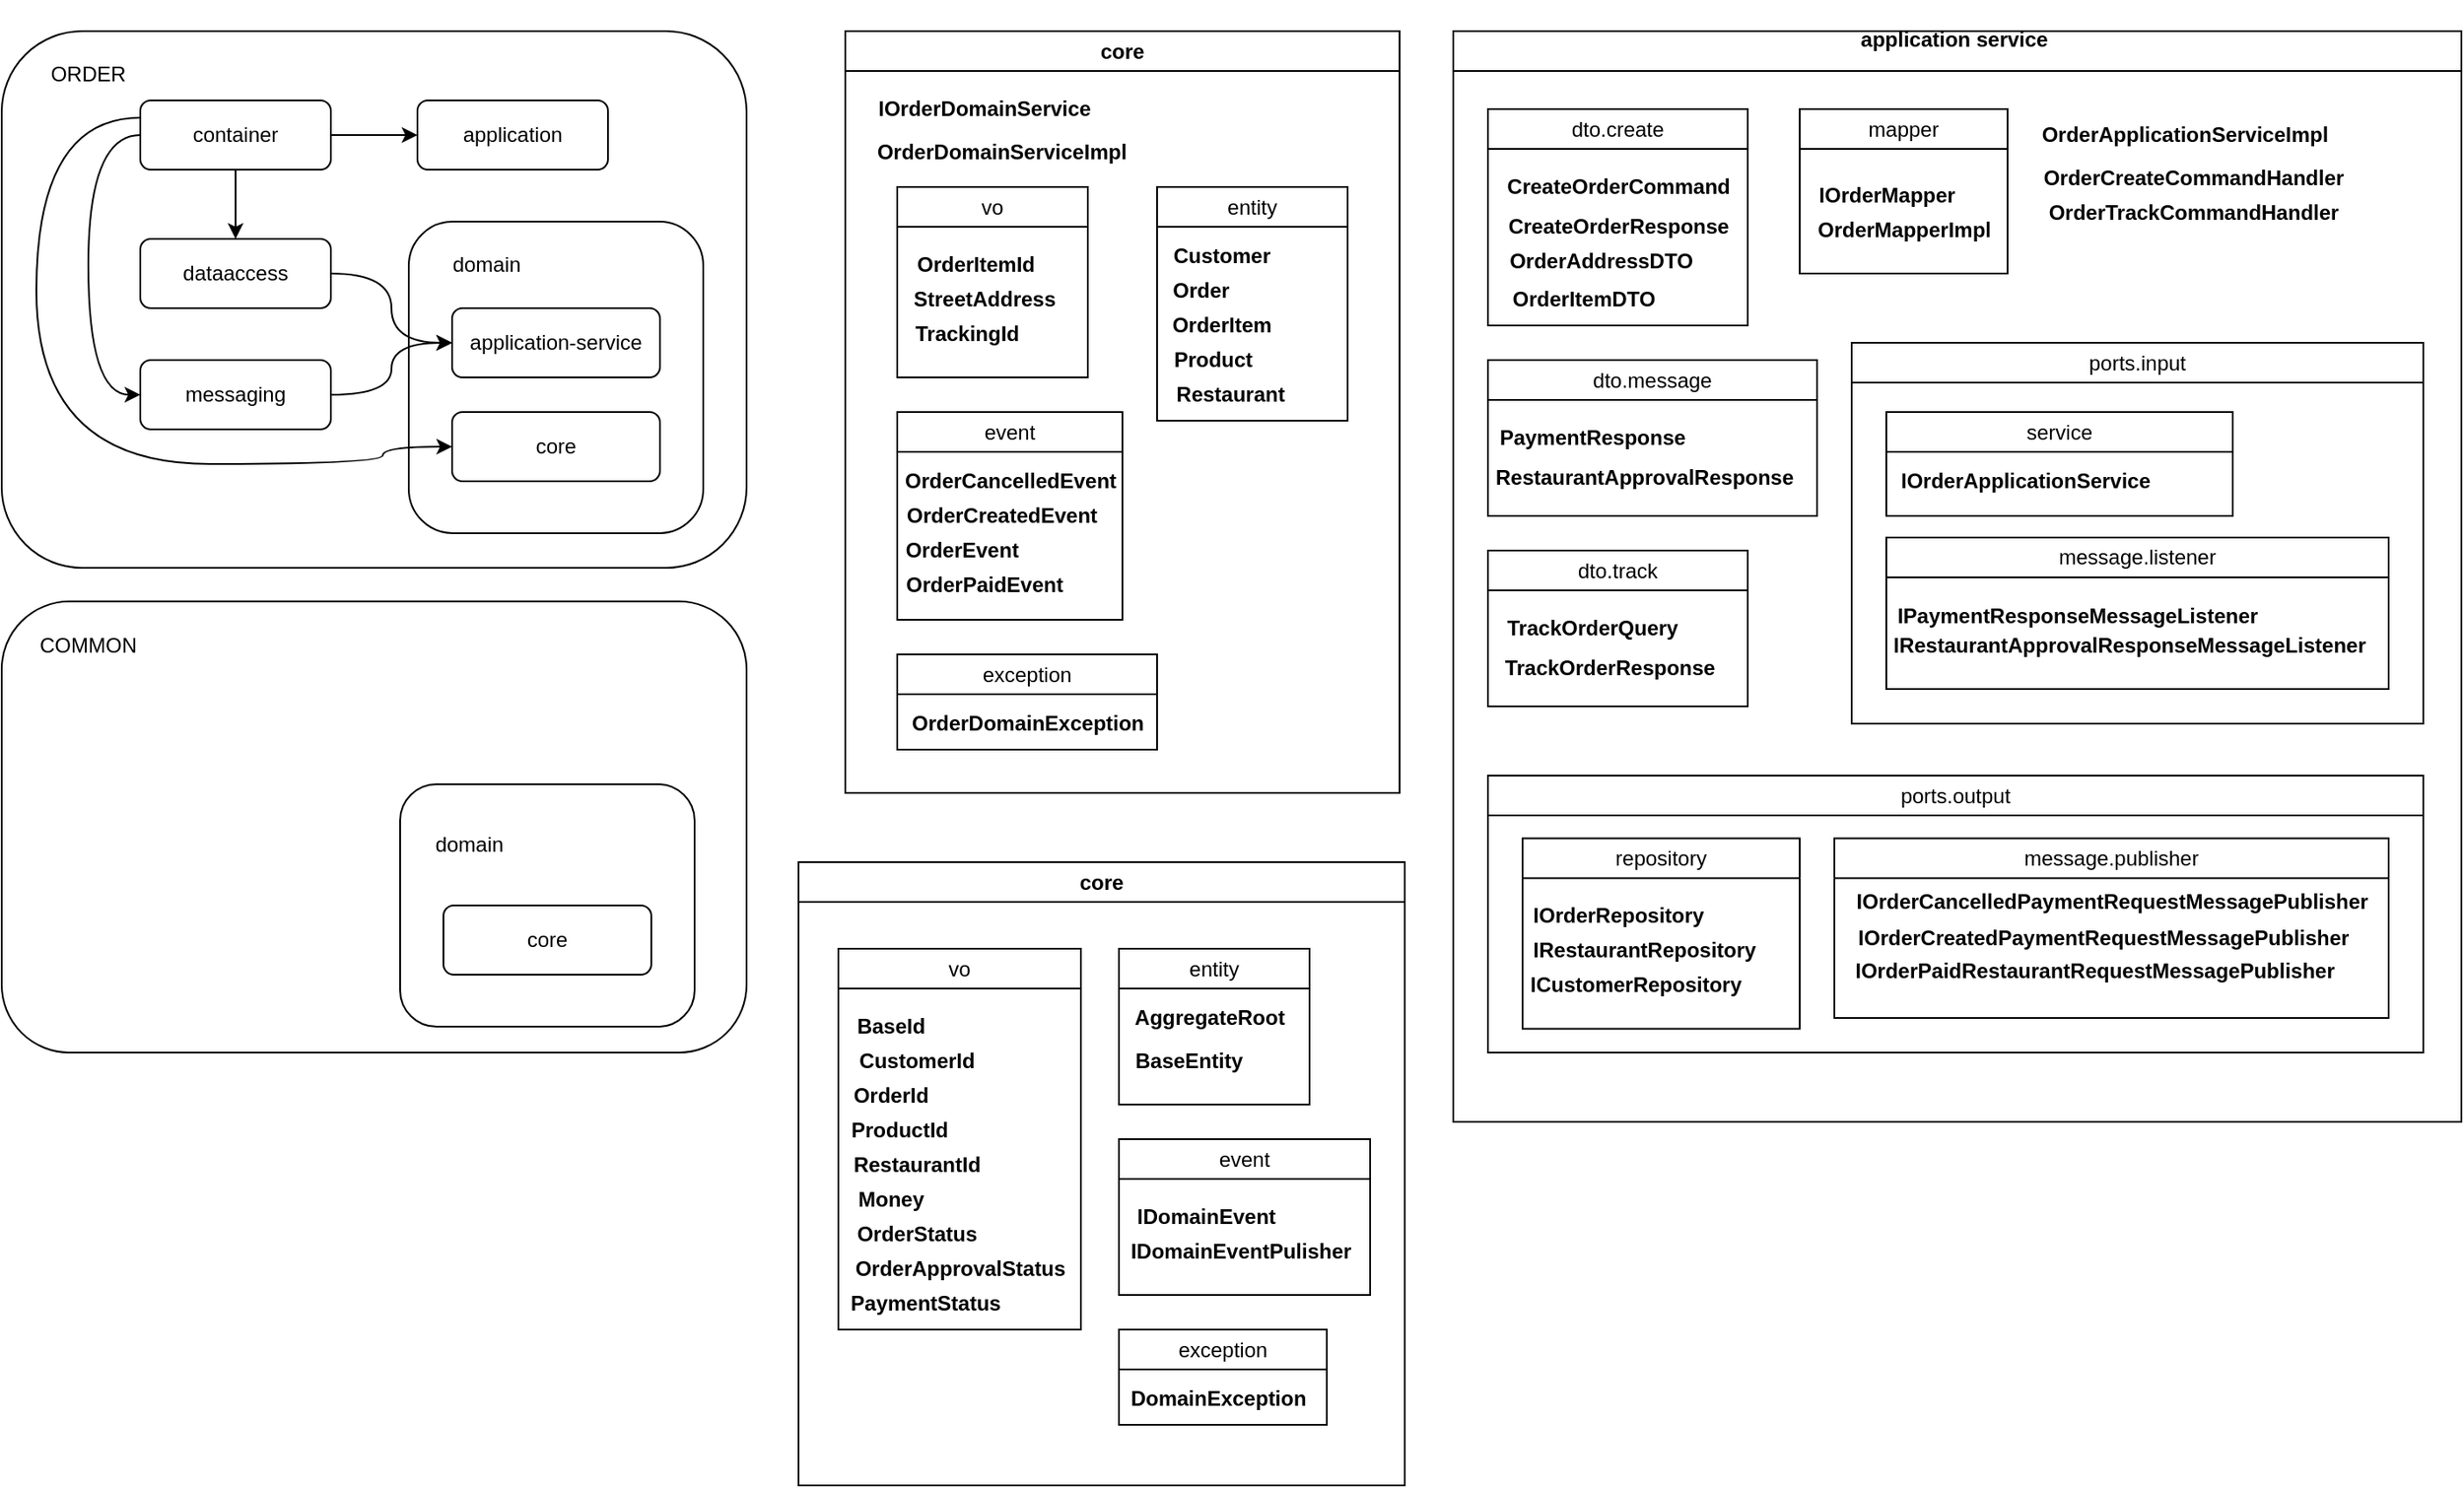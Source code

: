 <mxfile version="24.7.17" pages="2">
  <diagram name="Page-1" id="0AuIlFrA3qtSqBh9HYX_">
    <mxGraphModel dx="1191" dy="601" grid="1" gridSize="10" guides="1" tooltips="1" connect="1" arrows="1" fold="1" page="1" pageScale="1" pageWidth="2336" pageHeight="1654" math="0" shadow="0">
      <root>
        <mxCell id="0" />
        <mxCell id="1" parent="0" />
        <mxCell id="QpL09bA1ULidEtYgjBEw-20" value="&lt;br&gt;&lt;span style=&quot;background-color: initial;&quot;&gt;application service&amp;nbsp;&lt;/span&gt;&lt;br&gt;&lt;br&gt;&lt;div style=&quot;forced-color-adjust: none;&quot;&gt;&lt;br&gt;&lt;/div&gt;" style="swimlane;whiteSpace=wrap;html=1;align=center;startSize=23;" parent="1" vertex="1">
          <mxGeometry x="878" y="30" width="582" height="630" as="geometry">
            <mxRectangle x="880" y="30" width="140" height="30" as="alternateBounds" />
          </mxGeometry>
        </mxCell>
        <mxCell id="maBzQQCe5AGdPu_VzCv--66" value="&lt;span style=&quot;font-weight: normal;&quot;&gt;dto.create&lt;/span&gt;" style="swimlane;whiteSpace=wrap;html=1;align=center;" parent="QpL09bA1ULidEtYgjBEw-20" vertex="1">
          <mxGeometry x="20" y="45" width="150" height="125" as="geometry" />
        </mxCell>
        <mxCell id="maBzQQCe5AGdPu_VzCv--67" value="CreateOrderCommand" style="text;html=1;align=center;verticalAlign=middle;resizable=0;points=[];autosize=1;strokeColor=none;fillColor=none;fontStyle=1" parent="maBzQQCe5AGdPu_VzCv--66" vertex="1">
          <mxGeometry y="30" width="150" height="30" as="geometry" />
        </mxCell>
        <mxCell id="maBzQQCe5AGdPu_VzCv--68" value="OrderAddressDTO" style="text;html=1;align=center;verticalAlign=middle;resizable=0;points=[];autosize=1;strokeColor=none;fillColor=none;fontStyle=1" parent="maBzQQCe5AGdPu_VzCv--66" vertex="1">
          <mxGeometry x="5" y="73" width="120" height="30" as="geometry" />
        </mxCell>
        <mxCell id="maBzQQCe5AGdPu_VzCv--69" value="CreateOrderResponse" style="text;html=1;align=center;verticalAlign=middle;resizable=0;points=[];autosize=1;strokeColor=none;fillColor=none;fontStyle=1" parent="maBzQQCe5AGdPu_VzCv--66" vertex="1">
          <mxGeometry x="5" y="52.5" width="140" height="30" as="geometry" />
        </mxCell>
        <mxCell id="maBzQQCe5AGdPu_VzCv--70" value="OrderItemDTO" style="text;html=1;align=center;verticalAlign=middle;resizable=0;points=[];autosize=1;strokeColor=none;fillColor=none;fontStyle=1" parent="maBzQQCe5AGdPu_VzCv--66" vertex="1">
          <mxGeometry x="5" y="95" width="100" height="30" as="geometry" />
        </mxCell>
        <mxCell id="maBzQQCe5AGdPu_VzCv--73" value="&lt;span style=&quot;font-weight: normal;&quot;&gt;dto.message&lt;/span&gt;" style="swimlane;whiteSpace=wrap;html=1;align=center;" parent="QpL09bA1ULidEtYgjBEw-20" vertex="1">
          <mxGeometry x="20" y="190" width="190" height="90" as="geometry" />
        </mxCell>
        <mxCell id="maBzQQCe5AGdPu_VzCv--74" value="PaymentResponse" style="text;html=1;align=center;verticalAlign=middle;resizable=0;points=[];autosize=1;strokeColor=none;fillColor=none;fontStyle=1" parent="maBzQQCe5AGdPu_VzCv--73" vertex="1">
          <mxGeometry y="30" width="120" height="30" as="geometry" />
        </mxCell>
        <mxCell id="maBzQQCe5AGdPu_VzCv--76" value="RestaurantApprovalResponse" style="text;html=1;align=center;verticalAlign=middle;resizable=0;points=[];autosize=1;strokeColor=none;fillColor=none;fontStyle=1" parent="maBzQQCe5AGdPu_VzCv--73" vertex="1">
          <mxGeometry y="52.5" width="180" height="30" as="geometry" />
        </mxCell>
        <mxCell id="maBzQQCe5AGdPu_VzCv--78" value="&lt;span style=&quot;font-weight: normal;&quot;&gt;dto.track&lt;/span&gt;" style="swimlane;whiteSpace=wrap;html=1;align=center;" parent="QpL09bA1ULidEtYgjBEw-20" vertex="1">
          <mxGeometry x="20" y="300" width="150" height="90" as="geometry" />
        </mxCell>
        <mxCell id="maBzQQCe5AGdPu_VzCv--79" value="TrackOrderQuery" style="text;html=1;align=center;verticalAlign=middle;resizable=0;points=[];autosize=1;strokeColor=none;fillColor=none;fontStyle=1" parent="maBzQQCe5AGdPu_VzCv--78" vertex="1">
          <mxGeometry y="30" width="120" height="30" as="geometry" />
        </mxCell>
        <mxCell id="maBzQQCe5AGdPu_VzCv--80" value="TrackOrderResponse" style="text;html=1;align=center;verticalAlign=middle;resizable=0;points=[];autosize=1;strokeColor=none;fillColor=none;fontStyle=1" parent="maBzQQCe5AGdPu_VzCv--78" vertex="1">
          <mxGeometry y="52.5" width="140" height="30" as="geometry" />
        </mxCell>
        <mxCell id="I_ZUqWOaLY5xOGtwsC_I-1" value="&lt;span style=&quot;font-weight: normal;&quot;&gt;mapper&lt;/span&gt;" style="swimlane;whiteSpace=wrap;html=1;align=center;" parent="QpL09bA1ULidEtYgjBEw-20" vertex="1">
          <mxGeometry x="200" y="45" width="120" height="95" as="geometry" />
        </mxCell>
        <mxCell id="I_ZUqWOaLY5xOGtwsC_I-2" value="IOrderMapper" style="text;html=1;align=center;verticalAlign=middle;resizable=0;points=[];autosize=1;strokeColor=none;fillColor=none;fontStyle=1" parent="I_ZUqWOaLY5xOGtwsC_I-1" vertex="1">
          <mxGeometry y="35" width="100" height="30" as="geometry" />
        </mxCell>
        <mxCell id="I_ZUqWOaLY5xOGtwsC_I-4" value="OrderMapperImpl" style="text;html=1;align=center;verticalAlign=middle;resizable=0;points=[];autosize=1;strokeColor=none;fillColor=none;fontStyle=1" parent="I_ZUqWOaLY5xOGtwsC_I-1" vertex="1">
          <mxGeometry y="55" width="120" height="30" as="geometry" />
        </mxCell>
        <mxCell id="I_ZUqWOaLY5xOGtwsC_I-7" value="&lt;span style=&quot;font-weight: normal;&quot;&gt;ports.input&lt;/span&gt;" style="swimlane;whiteSpace=wrap;html=1;align=center;" parent="QpL09bA1ULidEtYgjBEw-20" vertex="1">
          <mxGeometry x="230" y="180" width="330" height="220" as="geometry" />
        </mxCell>
        <mxCell id="I_ZUqWOaLY5xOGtwsC_I-12" value="&lt;span style=&quot;font-weight: normal;&quot;&gt;service&lt;/span&gt;" style="swimlane;whiteSpace=wrap;html=1;align=center;" parent="I_ZUqWOaLY5xOGtwsC_I-7" vertex="1">
          <mxGeometry x="20" y="40" width="200" height="60" as="geometry" />
        </mxCell>
        <mxCell id="I_ZUqWOaLY5xOGtwsC_I-13" value="IOrderApplicationService" style="text;html=1;align=center;verticalAlign=middle;resizable=0;points=[];autosize=1;strokeColor=none;fillColor=none;fontStyle=1" parent="I_ZUqWOaLY5xOGtwsC_I-12" vertex="1">
          <mxGeometry y="25" width="160" height="30" as="geometry" />
        </mxCell>
        <mxCell id="I_ZUqWOaLY5xOGtwsC_I-14" value="&lt;span style=&quot;font-weight: normal;&quot;&gt;message.listener&lt;/span&gt;" style="swimlane;whiteSpace=wrap;html=1;align=center;" parent="I_ZUqWOaLY5xOGtwsC_I-7" vertex="1">
          <mxGeometry x="20" y="112.5" width="290" height="87.5" as="geometry" />
        </mxCell>
        <mxCell id="I_ZUqWOaLY5xOGtwsC_I-15" value="IPaymentResponseMessageListener" style="text;html=1;align=center;verticalAlign=middle;resizable=0;points=[];autosize=1;strokeColor=none;fillColor=none;fontStyle=1" parent="I_ZUqWOaLY5xOGtwsC_I-14" vertex="1">
          <mxGeometry y="30" width="220" height="30" as="geometry" />
        </mxCell>
        <mxCell id="I_ZUqWOaLY5xOGtwsC_I-16" value="IRestaurantApprovalResponse&lt;span style=&quot;background-color: initial;&quot;&gt;MessageListener&lt;/span&gt;" style="text;html=1;align=center;verticalAlign=middle;resizable=0;points=[];autosize=1;strokeColor=none;fillColor=none;fontStyle=1" parent="I_ZUqWOaLY5xOGtwsC_I-14" vertex="1">
          <mxGeometry y="47.5" width="280" height="30" as="geometry" />
        </mxCell>
        <mxCell id="I_ZUqWOaLY5xOGtwsC_I-10" value="&lt;span style=&quot;font-weight: normal;&quot;&gt;ports.output&lt;/span&gt;" style="swimlane;whiteSpace=wrap;html=1;align=center;" parent="QpL09bA1ULidEtYgjBEw-20" vertex="1">
          <mxGeometry x="20" y="430" width="540" height="160" as="geometry" />
        </mxCell>
        <mxCell id="I_ZUqWOaLY5xOGtwsC_I-17" value="&lt;span style=&quot;font-weight: normal;&quot;&gt;repository&lt;/span&gt;" style="swimlane;whiteSpace=wrap;html=1;align=center;" parent="I_ZUqWOaLY5xOGtwsC_I-10" vertex="1">
          <mxGeometry x="20" y="36.25" width="160" height="110" as="geometry" />
        </mxCell>
        <mxCell id="I_ZUqWOaLY5xOGtwsC_I-18" value="IOrderRepository" style="text;html=1;align=center;verticalAlign=middle;resizable=0;points=[];autosize=1;strokeColor=none;fillColor=none;fontStyle=1" parent="I_ZUqWOaLY5xOGtwsC_I-17" vertex="1">
          <mxGeometry y="30" width="110" height="30" as="geometry" />
        </mxCell>
        <mxCell id="I_ZUqWOaLY5xOGtwsC_I-19" value="IRestaurantRepository" style="text;html=1;align=center;verticalAlign=middle;resizable=0;points=[];autosize=1;strokeColor=none;fillColor=none;fontStyle=1" parent="I_ZUqWOaLY5xOGtwsC_I-17" vertex="1">
          <mxGeometry y="50" width="140" height="30" as="geometry" />
        </mxCell>
        <mxCell id="I_ZUqWOaLY5xOGtwsC_I-20" value="ICustomerRepository" style="text;html=1;align=center;verticalAlign=middle;resizable=0;points=[];autosize=1;strokeColor=none;fillColor=none;fontStyle=1" parent="I_ZUqWOaLY5xOGtwsC_I-17" vertex="1">
          <mxGeometry x="-5" y="70" width="140" height="30" as="geometry" />
        </mxCell>
        <mxCell id="I_ZUqWOaLY5xOGtwsC_I-21" value="&lt;span style=&quot;font-weight: normal;&quot;&gt;message.publisher&lt;/span&gt;" style="swimlane;whiteSpace=wrap;html=1;align=center;startSize=23;" parent="I_ZUqWOaLY5xOGtwsC_I-10" vertex="1">
          <mxGeometry x="200" y="36.25" width="320" height="103.75" as="geometry" />
        </mxCell>
        <mxCell id="I_ZUqWOaLY5xOGtwsC_I-29" value="IOrderCancelledPaymentRequestMessagePublisher&lt;div&gt;&lt;br&gt;&lt;/div&gt;" style="text;html=1;align=center;verticalAlign=middle;resizable=0;points=[];autosize=1;strokeColor=none;fillColor=none;fontStyle=1" parent="I_ZUqWOaLY5xOGtwsC_I-21" vertex="1">
          <mxGeometry x="10" y="23.75" width="300" height="40" as="geometry" />
        </mxCell>
        <mxCell id="I_ZUqWOaLY5xOGtwsC_I-30" value="IOrderCreatedPaymentRequestMessagePublisher&lt;div&gt;&lt;br&gt;&lt;/div&gt;" style="text;html=1;align=center;verticalAlign=middle;resizable=0;points=[];autosize=1;strokeColor=none;fillColor=none;fontStyle=1" parent="I_ZUqWOaLY5xOGtwsC_I-21" vertex="1">
          <mxGeometry x="10" y="45" width="290" height="40" as="geometry" />
        </mxCell>
        <mxCell id="I_ZUqWOaLY5xOGtwsC_I-31" value="IOrderPaidRestaurantRequestMessagePublisher&lt;div&gt;&lt;br&gt;&lt;/div&gt;" style="text;html=1;align=center;verticalAlign=middle;resizable=0;points=[];autosize=1;strokeColor=none;fillColor=none;fontStyle=1" parent="I_ZUqWOaLY5xOGtwsC_I-21" vertex="1">
          <mxGeometry x="10" y="63.75" width="280" height="40" as="geometry" />
        </mxCell>
        <mxCell id="Nf_6x-ra7Ccf5OyR-Yek-1" value="OrderApplicationServiceImpl" style="text;html=1;align=center;verticalAlign=middle;resizable=0;points=[];autosize=1;strokeColor=none;fillColor=none;fontStyle=1" parent="QpL09bA1ULidEtYgjBEw-20" vertex="1">
          <mxGeometry x="332" y="45" width="180" height="30" as="geometry" />
        </mxCell>
        <mxCell id="tegXyUP9QK9g66G8DaLA-1" value="OrderCreateCommandHandler" style="text;html=1;align=center;verticalAlign=middle;resizable=0;points=[];autosize=1;strokeColor=none;fillColor=none;fontStyle=1" vertex="1" parent="QpL09bA1ULidEtYgjBEw-20">
          <mxGeometry x="332" y="70" width="190" height="30" as="geometry" />
        </mxCell>
        <mxCell id="tegXyUP9QK9g66G8DaLA-2" value="OrderTrackCommandHandler" style="text;html=1;align=center;verticalAlign=middle;resizable=0;points=[];autosize=1;strokeColor=none;fillColor=none;fontStyle=1" vertex="1" parent="QpL09bA1ULidEtYgjBEw-20">
          <mxGeometry x="337" y="90" width="180" height="30" as="geometry" />
        </mxCell>
        <mxCell id="QpL09bA1ULidEtYgjBEw-41" value="" style="rounded=1;whiteSpace=wrap;html=1;" parent="1" vertex="1">
          <mxGeometry x="40" y="30" width="430" height="310" as="geometry" />
        </mxCell>
        <mxCell id="QpL09bA1ULidEtYgjBEw-12" style="edgeStyle=orthogonalEdgeStyle;rounded=0;orthogonalLoop=1;jettySize=auto;html=1;exitX=1;exitY=0.5;exitDx=0;exitDy=0;" parent="1" source="QpL09bA1ULidEtYgjBEw-1" target="QpL09bA1ULidEtYgjBEw-3" edge="1">
          <mxGeometry relative="1" as="geometry" />
        </mxCell>
        <mxCell id="QpL09bA1ULidEtYgjBEw-13" value="" style="edgeStyle=orthogonalEdgeStyle;rounded=0;orthogonalLoop=1;jettySize=auto;html=1;" parent="1" source="QpL09bA1ULidEtYgjBEw-1" target="QpL09bA1ULidEtYgjBEw-4" edge="1">
          <mxGeometry relative="1" as="geometry" />
        </mxCell>
        <mxCell id="QpL09bA1ULidEtYgjBEw-14" style="edgeStyle=orthogonalEdgeStyle;rounded=0;orthogonalLoop=1;jettySize=auto;html=1;exitX=0;exitY=0.5;exitDx=0;exitDy=0;curved=1;entryX=0;entryY=0.5;entryDx=0;entryDy=0;" parent="1" source="QpL09bA1ULidEtYgjBEw-1" target="QpL09bA1ULidEtYgjBEw-5" edge="1">
          <mxGeometry relative="1" as="geometry">
            <Array as="points">
              <mxPoint x="90" y="90" />
              <mxPoint x="90" y="240" />
            </Array>
          </mxGeometry>
        </mxCell>
        <mxCell id="QpL09bA1ULidEtYgjBEw-1" value="container" style="rounded=1;whiteSpace=wrap;html=1;" parent="1" vertex="1">
          <mxGeometry x="120" y="70" width="110" height="40" as="geometry" />
        </mxCell>
        <mxCell id="QpL09bA1ULidEtYgjBEw-3" value="application" style="rounded=1;whiteSpace=wrap;html=1;" parent="1" vertex="1">
          <mxGeometry x="280" y="70" width="110" height="40" as="geometry" />
        </mxCell>
        <mxCell id="QpL09bA1ULidEtYgjBEw-4" value="dataaccess" style="rounded=1;whiteSpace=wrap;html=1;" parent="1" vertex="1">
          <mxGeometry x="120" y="150" width="110" height="40" as="geometry" />
        </mxCell>
        <mxCell id="QpL09bA1ULidEtYgjBEw-5" value="messaging" style="rounded=1;whiteSpace=wrap;html=1;" parent="1" vertex="1">
          <mxGeometry x="120" y="220" width="110" height="40" as="geometry" />
        </mxCell>
        <mxCell id="QpL09bA1ULidEtYgjBEw-43" value="ORDER" style="text;html=1;align=center;verticalAlign=middle;whiteSpace=wrap;rounded=0;" parent="1" vertex="1">
          <mxGeometry x="60" y="40" width="60" height="30" as="geometry" />
        </mxCell>
        <mxCell id="QpL09bA1ULidEtYgjBEw-44" value="" style="rounded=1;whiteSpace=wrap;html=1;" parent="1" vertex="1">
          <mxGeometry x="40" y="359.41" width="430" height="260.59" as="geometry" />
        </mxCell>
        <mxCell id="QpL09bA1ULidEtYgjBEw-45" value="COMMON" style="text;html=1;align=center;verticalAlign=middle;whiteSpace=wrap;rounded=0;" parent="1" vertex="1">
          <mxGeometry x="60" y="370" width="60" height="30" as="geometry" />
        </mxCell>
        <mxCell id="maBzQQCe5AGdPu_VzCv--32" value="" style="rounded=1;whiteSpace=wrap;html=1;" parent="1" vertex="1">
          <mxGeometry x="275" y="140" width="170" height="180" as="geometry" />
        </mxCell>
        <mxCell id="QpL09bA1ULidEtYgjBEw-24" value="core" style="swimlane;whiteSpace=wrap;html=1;" parent="1" vertex="1">
          <mxGeometry x="527" y="30" width="320" height="440" as="geometry" />
        </mxCell>
        <mxCell id="maBzQQCe5AGdPu_VzCv--7" value="&lt;span style=&quot;font-weight: normal;&quot;&gt;vo&lt;/span&gt;" style="swimlane;whiteSpace=wrap;html=1;align=center;" parent="QpL09bA1ULidEtYgjBEw-24" vertex="1">
          <mxGeometry x="30" y="90" width="110" height="110" as="geometry" />
        </mxCell>
        <mxCell id="maBzQQCe5AGdPu_VzCv--8" value="OrderItemId" style="text;html=1;align=center;verticalAlign=middle;resizable=0;points=[];autosize=1;strokeColor=none;fillColor=none;fontStyle=1" parent="maBzQQCe5AGdPu_VzCv--7" vertex="1">
          <mxGeometry y="30" width="90" height="30" as="geometry" />
        </mxCell>
        <mxCell id="maBzQQCe5AGdPu_VzCv--10" value="TrackingId" style="text;html=1;align=center;verticalAlign=middle;resizable=0;points=[];autosize=1;strokeColor=none;fillColor=none;fontStyle=1" parent="maBzQQCe5AGdPu_VzCv--7" vertex="1">
          <mxGeometry y="70" width="80" height="30" as="geometry" />
        </mxCell>
        <mxCell id="maBzQQCe5AGdPu_VzCv--11" value="StreetAddress" style="text;html=1;align=center;verticalAlign=middle;resizable=0;points=[];autosize=1;strokeColor=none;fillColor=none;fontStyle=1" parent="maBzQQCe5AGdPu_VzCv--7" vertex="1">
          <mxGeometry y="50" width="100" height="30" as="geometry" />
        </mxCell>
        <mxCell id="maBzQQCe5AGdPu_VzCv--14" value="&lt;span style=&quot;font-weight: normal;&quot;&gt;event&lt;/span&gt;" style="swimlane;whiteSpace=wrap;html=1;align=center;" parent="QpL09bA1ULidEtYgjBEw-24" vertex="1">
          <mxGeometry x="30" y="220" width="130" height="120" as="geometry" />
        </mxCell>
        <mxCell id="maBzQQCe5AGdPu_VzCv--15" value="OrderCancelledEvent" style="text;html=1;align=center;verticalAlign=middle;resizable=0;points=[];autosize=1;strokeColor=none;fillColor=none;fontStyle=1" parent="maBzQQCe5AGdPu_VzCv--14" vertex="1">
          <mxGeometry x="-5" y="25" width="140" height="30" as="geometry" />
        </mxCell>
        <mxCell id="maBzQQCe5AGdPu_VzCv--16" value="OrderEvent" style="text;html=1;align=center;verticalAlign=middle;resizable=0;points=[];autosize=1;strokeColor=none;fillColor=none;fontStyle=1" parent="maBzQQCe5AGdPu_VzCv--14" vertex="1">
          <mxGeometry x="-3" y="65" width="80" height="30" as="geometry" />
        </mxCell>
        <mxCell id="maBzQQCe5AGdPu_VzCv--17" value="OrderCreatedEvent" style="text;html=1;align=center;verticalAlign=middle;resizable=0;points=[];autosize=1;strokeColor=none;fillColor=none;fontStyle=1" parent="maBzQQCe5AGdPu_VzCv--14" vertex="1">
          <mxGeometry x="-5" y="45" width="130" height="30" as="geometry" />
        </mxCell>
        <mxCell id="maBzQQCe5AGdPu_VzCv--18" value="OrderPaidEvent" style="text;html=1;align=center;verticalAlign=middle;resizable=0;points=[];autosize=1;strokeColor=none;fillColor=none;fontStyle=1" parent="maBzQQCe5AGdPu_VzCv--14" vertex="1">
          <mxGeometry x="-5" y="85" width="110" height="30" as="geometry" />
        </mxCell>
        <mxCell id="maBzQQCe5AGdPu_VzCv--26" value="&lt;span style=&quot;font-weight: normal;&quot;&gt;exception&lt;/span&gt;" style="swimlane;whiteSpace=wrap;html=1;align=center;" parent="QpL09bA1ULidEtYgjBEw-24" vertex="1">
          <mxGeometry x="30" y="360" width="150" height="55" as="geometry" />
        </mxCell>
        <mxCell id="maBzQQCe5AGdPu_VzCv--27" value="OrderDomainException" style="text;html=1;align=center;verticalAlign=middle;resizable=0;points=[];autosize=1;strokeColor=none;fillColor=none;fontStyle=1" parent="maBzQQCe5AGdPu_VzCv--26" vertex="1">
          <mxGeometry y="25" width="150" height="30" as="geometry" />
        </mxCell>
        <mxCell id="maBzQQCe5AGdPu_VzCv--20" value="&lt;span style=&quot;font-weight: normal;&quot;&gt;entity&lt;/span&gt;" style="swimlane;whiteSpace=wrap;html=1;align=center;" parent="QpL09bA1ULidEtYgjBEw-24" vertex="1">
          <mxGeometry x="180" y="90" width="110" height="135" as="geometry" />
        </mxCell>
        <mxCell id="maBzQQCe5AGdPu_VzCv--21" value="Customer" style="text;html=1;align=center;verticalAlign=middle;resizable=0;points=[];autosize=1;strokeColor=none;fillColor=none;fontStyle=1" parent="maBzQQCe5AGdPu_VzCv--20" vertex="1">
          <mxGeometry x="-3" y="25" width="80" height="30" as="geometry" />
        </mxCell>
        <mxCell id="maBzQQCe5AGdPu_VzCv--22" value="OrderItem" style="text;html=1;align=center;verticalAlign=middle;resizable=0;points=[];autosize=1;strokeColor=none;fillColor=none;fontStyle=1" parent="maBzQQCe5AGdPu_VzCv--20" vertex="1">
          <mxGeometry x="-3" y="65" width="80" height="30" as="geometry" />
        </mxCell>
        <mxCell id="maBzQQCe5AGdPu_VzCv--23" value="Order" style="text;html=1;align=center;verticalAlign=middle;resizable=0;points=[];autosize=1;strokeColor=none;fillColor=none;fontStyle=1" parent="maBzQQCe5AGdPu_VzCv--20" vertex="1">
          <mxGeometry y="45" width="50" height="30" as="geometry" />
        </mxCell>
        <mxCell id="maBzQQCe5AGdPu_VzCv--24" value="Product" style="text;html=1;align=center;verticalAlign=middle;resizable=0;points=[];autosize=1;strokeColor=none;fillColor=none;fontStyle=1" parent="maBzQQCe5AGdPu_VzCv--20" vertex="1">
          <mxGeometry x="2" y="85" width="60" height="30" as="geometry" />
        </mxCell>
        <mxCell id="maBzQQCe5AGdPu_VzCv--25" value="Restaurant" style="text;html=1;align=center;verticalAlign=middle;resizable=0;points=[];autosize=1;strokeColor=none;fillColor=none;fontStyle=1" parent="maBzQQCe5AGdPu_VzCv--20" vertex="1">
          <mxGeometry x="2" y="105" width="80" height="30" as="geometry" />
        </mxCell>
        <mxCell id="maBzQQCe5AGdPu_VzCv--30" value="IOrderDomainService" style="text;html=1;align=center;verticalAlign=middle;resizable=0;points=[];autosize=1;strokeColor=none;fillColor=none;fontStyle=1" parent="QpL09bA1ULidEtYgjBEw-24" vertex="1">
          <mxGeometry x="10" y="30" width="140" height="30" as="geometry" />
        </mxCell>
        <mxCell id="maBzQQCe5AGdPu_VzCv--31" value="OrderDomainServiceImpl" style="text;html=1;align=center;verticalAlign=middle;resizable=0;points=[];autosize=1;strokeColor=none;fillColor=none;fontStyle=1" parent="QpL09bA1ULidEtYgjBEw-24" vertex="1">
          <mxGeometry x="10" y="55" width="160" height="30" as="geometry" />
        </mxCell>
        <mxCell id="QpL09bA1ULidEtYgjBEw-7" value="core" style="rounded=1;whiteSpace=wrap;html=1;" parent="1" vertex="1">
          <mxGeometry x="300" y="250" width="120" height="40" as="geometry" />
        </mxCell>
        <mxCell id="QpL09bA1ULidEtYgjBEw-8" value="application-service" style="rounded=1;whiteSpace=wrap;html=1;" parent="1" vertex="1">
          <mxGeometry x="300" y="190" width="120" height="40" as="geometry" />
        </mxCell>
        <mxCell id="maBzQQCe5AGdPu_VzCv--34" value="domain" style="text;html=1;align=center;verticalAlign=middle;whiteSpace=wrap;rounded=0;" parent="1" vertex="1">
          <mxGeometry x="290" y="150" width="60" height="30" as="geometry" />
        </mxCell>
        <mxCell id="QpL09bA1ULidEtYgjBEw-18" style="edgeStyle=orthogonalEdgeStyle;rounded=0;orthogonalLoop=1;jettySize=auto;html=1;exitX=0;exitY=0.5;exitDx=0;exitDy=0;curved=1;" parent="1" edge="1">
          <mxGeometry relative="1" as="geometry">
            <mxPoint x="120" y="80" as="sourcePoint" />
            <mxPoint x="300" y="270" as="targetPoint" />
            <Array as="points">
              <mxPoint x="60" y="80" />
              <mxPoint x="60" y="280" />
              <mxPoint x="260" y="280" />
              <mxPoint x="260" y="270" />
            </Array>
          </mxGeometry>
        </mxCell>
        <mxCell id="QpL09bA1ULidEtYgjBEw-17" style="edgeStyle=orthogonalEdgeStyle;rounded=0;orthogonalLoop=1;jettySize=auto;html=1;exitX=1;exitY=0.5;exitDx=0;exitDy=0;curved=1;entryX=0;entryY=0.5;entryDx=0;entryDy=0;" parent="1" source="QpL09bA1ULidEtYgjBEw-5" target="QpL09bA1ULidEtYgjBEw-8" edge="1">
          <mxGeometry relative="1" as="geometry" />
        </mxCell>
        <mxCell id="QpL09bA1ULidEtYgjBEw-16" style="edgeStyle=orthogonalEdgeStyle;rounded=0;orthogonalLoop=1;jettySize=auto;html=1;exitX=1;exitY=0.5;exitDx=0;exitDy=0;entryX=0;entryY=0.5;entryDx=0;entryDy=0;curved=1;" parent="1" source="QpL09bA1ULidEtYgjBEw-4" target="QpL09bA1ULidEtYgjBEw-8" edge="1">
          <mxGeometry relative="1" as="geometry" />
        </mxCell>
        <mxCell id="maBzQQCe5AGdPu_VzCv--39" value="" style="group" parent="1" vertex="1" connectable="0">
          <mxGeometry x="270" y="465" width="170" height="140" as="geometry" />
        </mxCell>
        <mxCell id="maBzQQCe5AGdPu_VzCv--36" value="" style="rounded=1;whiteSpace=wrap;html=1;" parent="maBzQQCe5AGdPu_VzCv--39" vertex="1">
          <mxGeometry width="170" height="140" as="geometry" />
        </mxCell>
        <mxCell id="maBzQQCe5AGdPu_VzCv--37" value="domain" style="text;html=1;align=center;verticalAlign=middle;whiteSpace=wrap;rounded=0;" parent="maBzQQCe5AGdPu_VzCv--39" vertex="1">
          <mxGeometry x="10" y="20" width="60" height="30" as="geometry" />
        </mxCell>
        <mxCell id="maBzQQCe5AGdPu_VzCv--38" value="core" style="rounded=1;whiteSpace=wrap;html=1;" parent="maBzQQCe5AGdPu_VzCv--39" vertex="1">
          <mxGeometry x="25" y="70" width="120" height="40" as="geometry" />
        </mxCell>
        <mxCell id="maBzQQCe5AGdPu_VzCv--40" value="core" style="swimlane;whiteSpace=wrap;html=1;" parent="1" vertex="1">
          <mxGeometry x="500" y="510" width="350" height="360" as="geometry" />
        </mxCell>
        <mxCell id="maBzQQCe5AGdPu_VzCv--41" value="&lt;span style=&quot;font-weight: normal;&quot;&gt;vo&lt;/span&gt;" style="swimlane;whiteSpace=wrap;html=1;align=center;" parent="maBzQQCe5AGdPu_VzCv--40" vertex="1">
          <mxGeometry x="23" y="50" width="140" height="220" as="geometry" />
        </mxCell>
        <mxCell id="maBzQQCe5AGdPu_VzCv--42" value="BaseId" style="text;html=1;align=center;verticalAlign=middle;resizable=0;points=[];autosize=1;strokeColor=none;fillColor=none;fontStyle=1" parent="maBzQQCe5AGdPu_VzCv--41" vertex="1">
          <mxGeometry y="30" width="60" height="30" as="geometry" />
        </mxCell>
        <mxCell id="maBzQQCe5AGdPu_VzCv--43" value="Money" style="text;html=1;align=center;verticalAlign=middle;resizable=0;points=[];autosize=1;strokeColor=none;fillColor=none;fontStyle=1" parent="maBzQQCe5AGdPu_VzCv--41" vertex="1">
          <mxGeometry y="130" width="60" height="30" as="geometry" />
        </mxCell>
        <mxCell id="maBzQQCe5AGdPu_VzCv--44" value="CustomerId" style="text;html=1;align=center;verticalAlign=middle;resizable=0;points=[];autosize=1;strokeColor=none;fillColor=none;fontStyle=1" parent="maBzQQCe5AGdPu_VzCv--41" vertex="1">
          <mxGeometry y="50" width="90" height="30" as="geometry" />
        </mxCell>
        <mxCell id="maBzQQCe5AGdPu_VzCv--60" value="OrderApprovalStatus" style="text;html=1;align=center;verticalAlign=middle;resizable=0;points=[];autosize=1;strokeColor=none;fillColor=none;fontStyle=1" parent="maBzQQCe5AGdPu_VzCv--41" vertex="1">
          <mxGeometry y="170" width="140" height="30" as="geometry" />
        </mxCell>
        <mxCell id="maBzQQCe5AGdPu_VzCv--61" value="OrderId" style="text;html=1;align=center;verticalAlign=middle;resizable=0;points=[];autosize=1;strokeColor=none;fillColor=none;fontStyle=1" parent="maBzQQCe5AGdPu_VzCv--41" vertex="1">
          <mxGeometry y="70" width="60" height="30" as="geometry" />
        </mxCell>
        <mxCell id="maBzQQCe5AGdPu_VzCv--62" value="OrderStatus" style="text;html=1;align=center;verticalAlign=middle;resizable=0;points=[];autosize=1;strokeColor=none;fillColor=none;fontStyle=1" parent="maBzQQCe5AGdPu_VzCv--41" vertex="1">
          <mxGeometry y="150" width="90" height="30" as="geometry" />
        </mxCell>
        <mxCell id="maBzQQCe5AGdPu_VzCv--63" value="PaymentStatus" style="text;html=1;align=center;verticalAlign=middle;resizable=0;points=[];autosize=1;strokeColor=none;fillColor=none;fontStyle=1" parent="maBzQQCe5AGdPu_VzCv--41" vertex="1">
          <mxGeometry y="190" width="100" height="30" as="geometry" />
        </mxCell>
        <mxCell id="maBzQQCe5AGdPu_VzCv--64" value="ProductId" style="text;html=1;align=center;verticalAlign=middle;resizable=0;points=[];autosize=1;strokeColor=none;fillColor=none;fontStyle=1" parent="maBzQQCe5AGdPu_VzCv--41" vertex="1">
          <mxGeometry y="90" width="70" height="30" as="geometry" />
        </mxCell>
        <mxCell id="maBzQQCe5AGdPu_VzCv--65" value="RestaurantId" style="text;html=1;align=center;verticalAlign=middle;resizable=0;points=[];autosize=1;strokeColor=none;fillColor=none;fontStyle=1" parent="maBzQQCe5AGdPu_VzCv--41" vertex="1">
          <mxGeometry y="110" width="90" height="30" as="geometry" />
        </mxCell>
        <mxCell id="maBzQQCe5AGdPu_VzCv--45" value="&lt;span style=&quot;font-weight: normal;&quot;&gt;event&lt;/span&gt;" style="swimlane;whiteSpace=wrap;html=1;align=center;" parent="maBzQQCe5AGdPu_VzCv--40" vertex="1">
          <mxGeometry x="185" y="160" width="145" height="90" as="geometry" />
        </mxCell>
        <mxCell id="maBzQQCe5AGdPu_VzCv--47" value="IDomainEvent" style="text;html=1;align=center;verticalAlign=middle;resizable=0;points=[];autosize=1;strokeColor=none;fillColor=none;fontStyle=1" parent="maBzQQCe5AGdPu_VzCv--45" vertex="1">
          <mxGeometry y="30" width="100" height="30" as="geometry" />
        </mxCell>
        <mxCell id="I_ZUqWOaLY5xOGtwsC_I-27" value="IDomainEventPulisher" style="text;html=1;align=center;verticalAlign=middle;resizable=0;points=[];autosize=1;strokeColor=none;fillColor=none;fontStyle=1" parent="maBzQQCe5AGdPu_VzCv--45" vertex="1">
          <mxGeometry y="50" width="140" height="30" as="geometry" />
        </mxCell>
        <mxCell id="maBzQQCe5AGdPu_VzCv--50" value="&lt;span style=&quot;font-weight: normal;&quot;&gt;exception&lt;/span&gt;" style="swimlane;whiteSpace=wrap;html=1;align=center;" parent="maBzQQCe5AGdPu_VzCv--40" vertex="1">
          <mxGeometry x="185" y="270" width="120" height="55" as="geometry" />
        </mxCell>
        <mxCell id="maBzQQCe5AGdPu_VzCv--51" value="DomainException" style="text;html=1;align=center;verticalAlign=middle;resizable=0;points=[];autosize=1;strokeColor=none;fillColor=none;fontStyle=1" parent="maBzQQCe5AGdPu_VzCv--50" vertex="1">
          <mxGeometry x="-3" y="25" width="120" height="30" as="geometry" />
        </mxCell>
        <mxCell id="maBzQQCe5AGdPu_VzCv--52" value="&lt;span style=&quot;font-weight: normal;&quot;&gt;entity&lt;/span&gt;" style="swimlane;whiteSpace=wrap;html=1;align=center;" parent="maBzQQCe5AGdPu_VzCv--40" vertex="1">
          <mxGeometry x="185" y="50" width="110" height="90" as="geometry" />
        </mxCell>
        <mxCell id="maBzQQCe5AGdPu_VzCv--53" value="AggregateRoot" style="text;html=1;align=center;verticalAlign=middle;resizable=0;points=[];autosize=1;strokeColor=none;fillColor=none;fontStyle=1" parent="maBzQQCe5AGdPu_VzCv--52" vertex="1">
          <mxGeometry x="2" y="25" width="100" height="30" as="geometry" />
        </mxCell>
        <mxCell id="maBzQQCe5AGdPu_VzCv--55" value="BaseEntity" style="text;html=1;align=center;verticalAlign=middle;resizable=0;points=[];autosize=1;strokeColor=none;fillColor=none;fontStyle=1" parent="maBzQQCe5AGdPu_VzCv--52" vertex="1">
          <mxGeometry y="50" width="80" height="30" as="geometry" />
        </mxCell>
      </root>
    </mxGraphModel>
  </diagram>
  <diagram id="VYA7G8wR--sHxcfRwWpM" name="Page-2">
    <mxGraphModel dx="1155" dy="601" grid="1" gridSize="10" guides="1" tooltips="1" connect="1" arrows="1" fold="1" page="1" pageScale="1" pageWidth="2336" pageHeight="1654" math="0" shadow="0">
      <root>
        <mxCell id="0" />
        <mxCell id="1" parent="0" />
        <mxCell id="zv_psjfw5HvMxlPXyEwt-1" value="OrderApplicationServiceImpl" style="swimlane;fontStyle=1;align=center;verticalAlign=top;childLayout=stackLayout;horizontal=1;startSize=26;horizontalStack=0;resizeParent=1;resizeParentMax=0;resizeLast=0;collapsible=1;marginBottom=0;whiteSpace=wrap;html=1;" parent="1" vertex="1">
          <mxGeometry x="530" y="270" width="190" height="152" as="geometry">
            <mxRectangle x="530" y="270" width="190" height="30" as="alternateBounds" />
          </mxGeometry>
        </mxCell>
        <mxCell id="zv_psjfw5HvMxlPXyEwt-2" value="orderCreateCmdHandler" style="text;strokeColor=none;fillColor=none;align=left;verticalAlign=top;spacingLeft=4;spacingRight=4;overflow=hidden;rotatable=0;points=[[0,0.5],[1,0.5]];portConstraint=eastwest;whiteSpace=wrap;html=1;" parent="zv_psjfw5HvMxlPXyEwt-1" vertex="1">
          <mxGeometry y="26" width="190" height="26" as="geometry" />
        </mxCell>
        <mxCell id="2illfG6_MqUzBRDFNG5E-4" value="orderTrackCmdHandler" style="text;strokeColor=none;fillColor=none;align=left;verticalAlign=top;spacingLeft=4;spacingRight=4;overflow=hidden;rotatable=0;points=[[0,0.5],[1,0.5]];portConstraint=eastwest;whiteSpace=wrap;html=1;" parent="zv_psjfw5HvMxlPXyEwt-1" vertex="1">
          <mxGeometry y="52" width="190" height="28" as="geometry" />
        </mxCell>
        <mxCell id="zv_psjfw5HvMxlPXyEwt-3" value="" style="line;strokeWidth=1;fillColor=none;align=left;verticalAlign=middle;spacingTop=-1;spacingLeft=3;spacingRight=3;rotatable=0;labelPosition=right;points=[];portConstraint=eastwest;strokeColor=inherit;" parent="zv_psjfw5HvMxlPXyEwt-1" vertex="1">
          <mxGeometry y="80" width="190" height="20" as="geometry" />
        </mxCell>
        <mxCell id="zv_psjfw5HvMxlPXyEwt-4" value="- createOrder()&lt;div&gt;&lt;br&gt;&lt;div&gt;- trackOrder()&lt;br&gt;&lt;/div&gt;&lt;/div&gt;" style="text;strokeColor=none;fillColor=none;align=left;verticalAlign=top;spacingLeft=4;spacingRight=4;overflow=hidden;rotatable=0;points=[[0,0.5],[1,0.5]];portConstraint=eastwest;whiteSpace=wrap;html=1;" parent="zv_psjfw5HvMxlPXyEwt-1" vertex="1">
          <mxGeometry y="100" width="190" height="52" as="geometry" />
        </mxCell>
        <mxCell id="zv_psjfw5HvMxlPXyEwt-5" value="«interface»&lt;br&gt;&lt;b&gt;OrderApplicationService&lt;/b&gt;" style="html=1;whiteSpace=wrap;" parent="1" vertex="1">
          <mxGeometry x="550" y="130" width="150" height="50" as="geometry" />
        </mxCell>
        <mxCell id="zv_psjfw5HvMxlPXyEwt-11" value="" style="endArrow=block;dashed=1;endFill=0;endSize=12;html=1;rounded=0;entryX=0.5;entryY=1;entryDx=0;entryDy=0;exitX=0.5;exitY=0;exitDx=0;exitDy=0;" parent="1" source="zv_psjfw5HvMxlPXyEwt-1" target="zv_psjfw5HvMxlPXyEwt-5" edge="1">
          <mxGeometry width="160" relative="1" as="geometry">
            <mxPoint x="630" y="270" as="sourcePoint" />
            <mxPoint x="790" y="270" as="targetPoint" />
          </mxGeometry>
        </mxCell>
        <mxCell id="zv_psjfw5HvMxlPXyEwt-13" value="@Service" style="text;align=left;fontStyle=1;verticalAlign=middle;spacingLeft=3;spacingRight=3;strokeColor=none;rotatable=0;points=[[0,0.5],[1,0.5]];portConstraint=eastwest;html=1;" parent="1" vertex="1">
          <mxGeometry x="530" y="248" width="80" height="26" as="geometry" />
        </mxCell>
        <mxCell id="XALVJt0aTjoEz_e_JHV3-1" value="" style="group" parent="1" vertex="1" connectable="0">
          <mxGeometry x="40" y="220" width="415" height="600" as="geometry" />
        </mxCell>
        <mxCell id="GXyXKrfYviymnX1el6Bf-3" value="" style="group" vertex="1" connectable="0" parent="XALVJt0aTjoEz_e_JHV3-1">
          <mxGeometry width="350" height="234" as="geometry" />
        </mxCell>
        <mxCell id="zv_psjfw5HvMxlPXyEwt-7" value="OrderCreateCommandHandler" style="swimlane;fontStyle=1;align=center;verticalAlign=top;childLayout=stackLayout;horizontal=1;startSize=26;horizontalStack=0;resizeParent=1;resizeParentMax=0;resizeLast=0;collapsible=1;marginBottom=0;whiteSpace=wrap;html=1;" parent="GXyXKrfYviymnX1el6Bf-3" vertex="1">
          <mxGeometry y="24" width="350" height="210" as="geometry" />
        </mxCell>
        <mxCell id="zv_psjfw5HvMxlPXyEwt-8" value="orderRepository" style="text;strokeColor=none;fillColor=none;align=left;verticalAlign=top;spacingLeft=4;spacingRight=4;overflow=hidden;rotatable=0;points=[[0,0.5],[1,0.5]];portConstraint=eastwest;whiteSpace=wrap;html=1;" parent="zv_psjfw5HvMxlPXyEwt-7" vertex="1">
          <mxGeometry y="26" width="350" height="26" as="geometry" />
        </mxCell>
        <mxCell id="Zi8iPmA_73spy0zkO0i1-1" value="customerRepository" style="text;strokeColor=none;fillColor=none;align=left;verticalAlign=top;spacingLeft=4;spacingRight=4;overflow=hidden;rotatable=0;points=[[0,0.5],[1,0.5]];portConstraint=eastwest;whiteSpace=wrap;html=1;" vertex="1" parent="zv_psjfw5HvMxlPXyEwt-7">
          <mxGeometry y="52" width="350" height="26" as="geometry" />
        </mxCell>
        <mxCell id="Zi8iPmA_73spy0zkO0i1-2" value="restaurantRepository" style="text;strokeColor=none;fillColor=none;align=left;verticalAlign=top;spacingLeft=4;spacingRight=4;overflow=hidden;rotatable=0;points=[[0,0.5],[1,0.5]];portConstraint=eastwest;whiteSpace=wrap;html=1;" vertex="1" parent="zv_psjfw5HvMxlPXyEwt-7">
          <mxGeometry y="78" width="350" height="26" as="geometry" />
        </mxCell>
        <mxCell id="Zi8iPmA_73spy0zkO0i1-3" value="orderDomainService" style="text;strokeColor=none;fillColor=none;align=left;verticalAlign=top;spacingLeft=4;spacingRight=4;overflow=hidden;rotatable=0;points=[[0,0.5],[1,0.5]];portConstraint=eastwest;whiteSpace=wrap;html=1;" vertex="1" parent="zv_psjfw5HvMxlPXyEwt-7">
          <mxGeometry y="104" width="350" height="26" as="geometry" />
        </mxCell>
        <mxCell id="GXyXKrfYviymnX1el6Bf-1" value="orderMapper" style="text;strokeColor=none;fillColor=none;align=left;verticalAlign=top;spacingLeft=4;spacingRight=4;overflow=hidden;rotatable=0;points=[[0,0.5],[1,0.5]];portConstraint=eastwest;whiteSpace=wrap;html=1;" vertex="1" parent="zv_psjfw5HvMxlPXyEwt-7">
          <mxGeometry y="130" width="350" height="26" as="geometry" />
        </mxCell>
        <mxCell id="zv_psjfw5HvMxlPXyEwt-9" value="" style="line;strokeWidth=1;fillColor=none;align=left;verticalAlign=middle;spacingTop=-1;spacingLeft=3;spacingRight=3;rotatable=0;labelPosition=right;points=[];portConstraint=eastwest;strokeColor=inherit;" parent="zv_psjfw5HvMxlPXyEwt-7" vertex="1">
          <mxGeometry y="156" width="350" height="24" as="geometry" />
        </mxCell>
        <mxCell id="zv_psjfw5HvMxlPXyEwt-10" value="- createOrder(CreateOrderCommand) : CreateOrderResponse" style="text;strokeColor=none;fillColor=none;align=left;verticalAlign=top;spacingLeft=4;spacingRight=4;overflow=hidden;rotatable=0;points=[[0,0.5],[1,0.5]];portConstraint=eastwest;whiteSpace=wrap;html=1;" parent="zv_psjfw5HvMxlPXyEwt-7" vertex="1">
          <mxGeometry y="180" width="350" height="30" as="geometry" />
        </mxCell>
        <mxCell id="zv_psjfw5HvMxlPXyEwt-12" value="@Component" style="text;align=left;fontStyle=1;verticalAlign=middle;spacingLeft=3;spacingRight=3;strokeColor=none;rotatable=0;points=[[0,0.5],[1,0.5]];portConstraint=eastwest;html=1;" parent="GXyXKrfYviymnX1el6Bf-3" vertex="1">
          <mxGeometry width="80" height="26" as="geometry" />
        </mxCell>
        <mxCell id="GXyXKrfYviymnX1el6Bf-14" value="" style="group" vertex="1" connectable="0" parent="XALVJt0aTjoEz_e_JHV3-1">
          <mxGeometry x="-5" y="340" width="420" height="260" as="geometry" />
        </mxCell>
        <mxCell id="GXyXKrfYviymnX1el6Bf-15" value="&amp;lt;interface&amp;gt; OrderMapper" style="swimlane;fontStyle=1;align=center;verticalAlign=top;childLayout=stackLayout;horizontal=1;startSize=26;horizontalStack=0;resizeParent=1;resizeParentMax=0;resizeLast=0;collapsible=1;marginBottom=0;whiteSpace=wrap;html=1;" vertex="1" parent="GXyXKrfYviymnX1el6Bf-14">
          <mxGeometry y="26.667" width="420" height="151.107" as="geometry" />
        </mxCell>
        <mxCell id="GXyXKrfYviymnX1el6Bf-21" value="" style="line;strokeWidth=1;fillColor=none;align=left;verticalAlign=middle;spacingTop=-1;spacingLeft=3;spacingRight=3;rotatable=0;labelPosition=right;points=[];portConstraint=eastwest;strokeColor=inherit;" vertex="1" parent="GXyXKrfYviymnX1el6Bf-15">
          <mxGeometry y="26" width="420" height="26.667" as="geometry" />
        </mxCell>
        <mxCell id="GXyXKrfYviymnX1el6Bf-24" value="createOrderCommandToRestaurant(CreateOrderCommand) : Restaurant" style="text;strokeColor=none;fillColor=none;align=left;verticalAlign=top;spacingLeft=4;spacingRight=4;overflow=hidden;rotatable=0;points=[[0,0.5],[1,0.5]];portConstraint=eastwest;whiteSpace=wrap;html=1;" vertex="1" parent="GXyXKrfYviymnX1el6Bf-15">
          <mxGeometry y="52.667" width="420" height="28.44" as="geometry" />
        </mxCell>
        <mxCell id="GXyXKrfYviymnX1el6Bf-25" value="createOrderCommandToOrder(CreateOrderCommand) : Order" style="text;strokeColor=none;fillColor=none;align=left;verticalAlign=top;spacingLeft=4;spacingRight=4;overflow=hidden;rotatable=0;points=[[0,0.5],[1,0.5]];portConstraint=eastwest;whiteSpace=wrap;html=1;" vertex="1" parent="GXyXKrfYviymnX1el6Bf-15">
          <mxGeometry y="81.107" width="420" height="30" as="geometry" />
        </mxCell>
        <mxCell id="GXyXKrfYviymnX1el6Bf-22" value="orderToCreateOrderResponse(Order) : CreateOrderResponse" style="text;strokeColor=none;fillColor=none;align=left;verticalAlign=top;spacingLeft=4;spacingRight=4;overflow=hidden;rotatable=0;points=[[0,0.5],[1,0.5]];portConstraint=eastwest;whiteSpace=wrap;html=1;" vertex="1" parent="GXyXKrfYviymnX1el6Bf-15">
          <mxGeometry y="111.107" width="420" height="40" as="geometry" />
        </mxCell>
        <mxCell id="rsYZW2D41JrpP0WnNXOB-1" value="" style="group" parent="1" vertex="1" connectable="0">
          <mxGeometry x="770" y="244" width="380" height="110" as="geometry" />
        </mxCell>
        <mxCell id="2illfG6_MqUzBRDFNG5E-3" value="" style="group" parent="rsYZW2D41JrpP0WnNXOB-1" vertex="1" connectable="0">
          <mxGeometry x="100" width="310" height="110" as="geometry" />
        </mxCell>
        <mxCell id="rsYZW2D41JrpP0WnNXOB-2" value="OrderTrackCommandHandler" style="swimlane;fontStyle=1;align=center;verticalAlign=top;childLayout=stackLayout;horizontal=1;startSize=26;horizontalStack=0;resizeParent=1;resizeParentMax=0;resizeLast=0;collapsible=1;marginBottom=0;whiteSpace=wrap;html=1;" parent="2illfG6_MqUzBRDFNG5E-3" vertex="1">
          <mxGeometry y="24" width="310" height="86" as="geometry" />
        </mxCell>
        <mxCell id="rsYZW2D41JrpP0WnNXOB-3" value="+ field: type" style="text;strokeColor=none;fillColor=none;align=left;verticalAlign=top;spacingLeft=4;spacingRight=4;overflow=hidden;rotatable=0;points=[[0,0.5],[1,0.5]];portConstraint=eastwest;whiteSpace=wrap;html=1;" parent="rsYZW2D41JrpP0WnNXOB-2" vertex="1">
          <mxGeometry y="26" width="310" height="26" as="geometry" />
        </mxCell>
        <mxCell id="rsYZW2D41JrpP0WnNXOB-4" value="" style="line;strokeWidth=1;fillColor=none;align=left;verticalAlign=middle;spacingTop=-1;spacingLeft=3;spacingRight=3;rotatable=0;labelPosition=right;points=[];portConstraint=eastwest;strokeColor=inherit;" parent="rsYZW2D41JrpP0WnNXOB-2" vertex="1">
          <mxGeometry y="52" width="310" height="8" as="geometry" />
        </mxCell>
        <mxCell id="rsYZW2D41JrpP0WnNXOB-5" value="- trackOrder(TrackOrderQuery) : TrackOrderResponse" style="text;strokeColor=none;fillColor=none;align=left;verticalAlign=top;spacingLeft=4;spacingRight=4;overflow=hidden;rotatable=0;points=[[0,0.5],[1,0.5]];portConstraint=eastwest;whiteSpace=wrap;html=1;" parent="rsYZW2D41JrpP0WnNXOB-2" vertex="1">
          <mxGeometry y="60" width="310" height="26" as="geometry" />
        </mxCell>
        <mxCell id="rsYZW2D41JrpP0WnNXOB-6" value="@Component" style="text;align=left;fontStyle=1;verticalAlign=middle;spacingLeft=3;spacingRight=3;strokeColor=none;rotatable=0;points=[[0,0.5],[1,0.5]];portConstraint=eastwest;html=1;" parent="2illfG6_MqUzBRDFNG5E-3" vertex="1">
          <mxGeometry width="80" height="26" as="geometry" />
        </mxCell>
        <mxCell id="2illfG6_MqUzBRDFNG5E-1" value="" style="endArrow=diamondThin;endFill=0;endSize=24;html=1;rounded=0;entryX=0;entryY=0.5;entryDx=0;entryDy=0;exitX=1.008;exitY=0.792;exitDx=0;exitDy=0;exitPerimeter=0;" parent="1" source="zv_psjfw5HvMxlPXyEwt-8" target="zv_psjfw5HvMxlPXyEwt-2" edge="1">
          <mxGeometry width="160" relative="1" as="geometry">
            <mxPoint x="430" y="240" as="sourcePoint" />
            <mxPoint x="590" y="240" as="targetPoint" />
            <Array as="points">
              <mxPoint x="480" y="291" />
              <mxPoint x="480" y="309" />
            </Array>
          </mxGeometry>
        </mxCell>
        <mxCell id="2illfG6_MqUzBRDFNG5E-2" value="" style="endArrow=diamondThin;endFill=0;endSize=24;html=1;rounded=0;exitX=-0.001;exitY=1.068;exitDx=0;exitDy=0;exitPerimeter=0;" parent="1" source="rsYZW2D41JrpP0WnNXOB-3" target="2illfG6_MqUzBRDFNG5E-4" edge="1">
          <mxGeometry width="160" relative="1" as="geometry">
            <mxPoint x="430" y="295.5" as="sourcePoint" />
            <mxPoint x="530" y="364.5" as="targetPoint" />
            <Array as="points" />
          </mxGeometry>
        </mxCell>
        <mxCell id="HnC9AXNPdJe-Tn-sXANG-7" value="«interface»&lt;br&gt;&lt;b&gt;OrderRepository&lt;/b&gt;" style="html=1;whiteSpace=wrap;" parent="1" vertex="1">
          <mxGeometry x="170" y="90" width="150" height="50" as="geometry" />
        </mxCell>
        <mxCell id="GXyXKrfYviymnX1el6Bf-4" value="" style="group" vertex="1" connectable="0" parent="1">
          <mxGeometry x="40" y="220" width="350" height="234" as="geometry" />
        </mxCell>
        <mxCell id="GXyXKrfYviymnX1el6Bf-5" value="OrderCreateCommandHandler" style="swimlane;fontStyle=1;align=center;verticalAlign=top;childLayout=stackLayout;horizontal=1;startSize=26;horizontalStack=0;resizeParent=1;resizeParentMax=0;resizeLast=0;collapsible=1;marginBottom=0;whiteSpace=wrap;html=1;" vertex="1" parent="GXyXKrfYviymnX1el6Bf-4">
          <mxGeometry y="24" width="350" height="210" as="geometry" />
        </mxCell>
        <mxCell id="GXyXKrfYviymnX1el6Bf-6" value="orderRepository" style="text;strokeColor=none;fillColor=none;align=left;verticalAlign=top;spacingLeft=4;spacingRight=4;overflow=hidden;rotatable=0;points=[[0,0.5],[1,0.5]];portConstraint=eastwest;whiteSpace=wrap;html=1;" vertex="1" parent="GXyXKrfYviymnX1el6Bf-5">
          <mxGeometry y="26" width="350" height="26" as="geometry" />
        </mxCell>
        <mxCell id="GXyXKrfYviymnX1el6Bf-7" value="customerRepository" style="text;strokeColor=none;fillColor=none;align=left;verticalAlign=top;spacingLeft=4;spacingRight=4;overflow=hidden;rotatable=0;points=[[0,0.5],[1,0.5]];portConstraint=eastwest;whiteSpace=wrap;html=1;" vertex="1" parent="GXyXKrfYviymnX1el6Bf-5">
          <mxGeometry y="52" width="350" height="26" as="geometry" />
        </mxCell>
        <mxCell id="GXyXKrfYviymnX1el6Bf-8" value="restaurantRepository" style="text;strokeColor=none;fillColor=none;align=left;verticalAlign=top;spacingLeft=4;spacingRight=4;overflow=hidden;rotatable=0;points=[[0,0.5],[1,0.5]];portConstraint=eastwest;whiteSpace=wrap;html=1;" vertex="1" parent="GXyXKrfYviymnX1el6Bf-5">
          <mxGeometry y="78" width="350" height="26" as="geometry" />
        </mxCell>
        <mxCell id="GXyXKrfYviymnX1el6Bf-9" value="orderDomainService" style="text;strokeColor=none;fillColor=none;align=left;verticalAlign=top;spacingLeft=4;spacingRight=4;overflow=hidden;rotatable=0;points=[[0,0.5],[1,0.5]];portConstraint=eastwest;whiteSpace=wrap;html=1;" vertex="1" parent="GXyXKrfYviymnX1el6Bf-5">
          <mxGeometry y="104" width="350" height="26" as="geometry" />
        </mxCell>
        <mxCell id="GXyXKrfYviymnX1el6Bf-10" value="orderMapper" style="text;strokeColor=none;fillColor=none;align=left;verticalAlign=top;spacingLeft=4;spacingRight=4;overflow=hidden;rotatable=0;points=[[0,0.5],[1,0.5]];portConstraint=eastwest;whiteSpace=wrap;html=1;" vertex="1" parent="GXyXKrfYviymnX1el6Bf-5">
          <mxGeometry y="130" width="350" height="26" as="geometry" />
        </mxCell>
        <mxCell id="GXyXKrfYviymnX1el6Bf-11" value="" style="line;strokeWidth=1;fillColor=none;align=left;verticalAlign=middle;spacingTop=-1;spacingLeft=3;spacingRight=3;rotatable=0;labelPosition=right;points=[];portConstraint=eastwest;strokeColor=inherit;" vertex="1" parent="GXyXKrfYviymnX1el6Bf-5">
          <mxGeometry y="156" width="350" height="24" as="geometry" />
        </mxCell>
        <mxCell id="GXyXKrfYviymnX1el6Bf-12" value="- createOrder(CreateOrderCommand) : CreateOrderResponse" style="text;strokeColor=none;fillColor=none;align=left;verticalAlign=top;spacingLeft=4;spacingRight=4;overflow=hidden;rotatable=0;points=[[0,0.5],[1,0.5]];portConstraint=eastwest;whiteSpace=wrap;html=1;" vertex="1" parent="GXyXKrfYviymnX1el6Bf-5">
          <mxGeometry y="180" width="350" height="30" as="geometry" />
        </mxCell>
        <mxCell id="GXyXKrfYviymnX1el6Bf-13" value="@Component" style="text;align=left;fontStyle=1;verticalAlign=middle;spacingLeft=3;spacingRight=3;strokeColor=none;rotatable=0;points=[[0,0.5],[1,0.5]];portConstraint=eastwest;html=1;" vertex="1" parent="GXyXKrfYviymnX1el6Bf-4">
          <mxGeometry width="80" height="26" as="geometry" />
        </mxCell>
        <mxCell id="GXyXKrfYviymnX1el6Bf-26" value="1" style="endArrow=open;html=1;endSize=12;startArrow=diamondThin;startSize=14;startFill=1;align=left;verticalAlign=bottom;rounded=0;exitX=0.446;exitY=1.043;exitDx=0;exitDy=0;exitPerimeter=0;" edge="1" parent="1" source="GXyXKrfYviymnX1el6Bf-12" target="GXyXKrfYviymnX1el6Bf-15">
          <mxGeometry x="-1" y="3" relative="1" as="geometry">
            <mxPoint x="130" y="540" as="sourcePoint" />
            <mxPoint x="510" y="560" as="targetPoint" />
          </mxGeometry>
        </mxCell>
      </root>
    </mxGraphModel>
  </diagram>
</mxfile>
